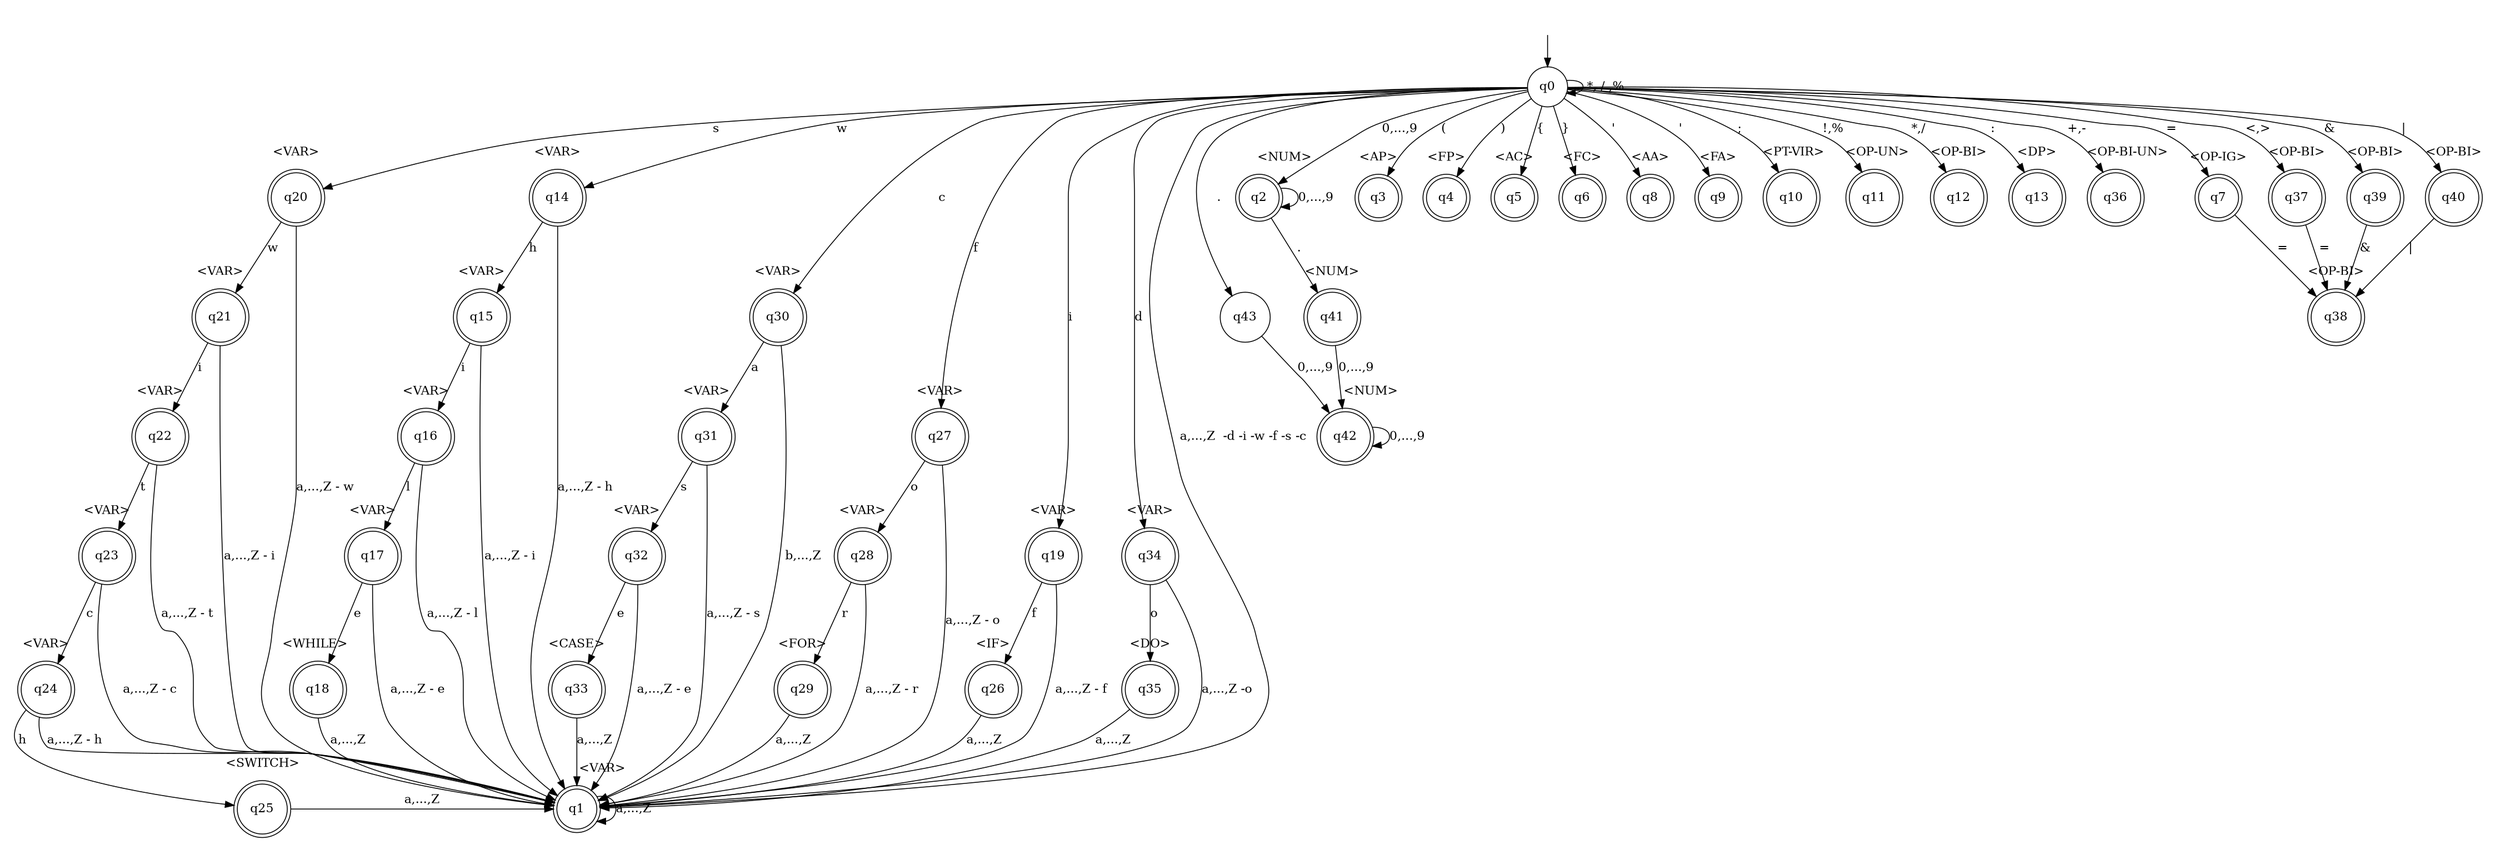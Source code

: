 digraph AFD {


  node [shape = circle];

	rankdir=DU; 
	size="30"
	node [shape = circle];



      subgraph cluster20{
          node [shape = doublecircle];
          q20
          label = "<VAR>";
          color = white
      }
      subgraph cluster21{
          node [shape = doublecircle];
          q21
          label = "<VAR>";
          color = white
      }
      subgraph cluster22{
          node [shape = doublecircle];
          q22
          label = "<VAR>";
          color = white
      }
      subgraph cluster23{
          node [shape = doublecircle];
          q23
          label = "<VAR>";
          color = white
      }
      subgraph cluster24{
          node [shape = doublecircle];
          q24
          label = "<VAR>";
          color = white
      }
      subgraph cluster25{
          node [shape = doublecircle];
          q25
          label = "<SWITCH>";
          color = white
      }
      subgraph cluster14{
          node [shape = doublecircle];
          q14
          label = "<VAR>";
          color = white
      }
      subgraph cluster15{
          node [shape = doublecircle];
          q15
          label = "<VAR>";
          color = white
      }
      subgraph cluster16{
          node [shape = doublecircle];
          q16
          label = "<VAR>";
          color = white
      }
      subgraph cluster17{
          node [shape = doublecircle];
          q17
          label = "<VAR>";
          color = white
      }
      subgraph cluster18{
          node [shape = doublecircle];
          q18
          label = "<WHILE>";
          color = white
      }
      subgraph cluster30{
          node [shape = doublecircle];
          q30
          label = "<VAR>";
          color = white
      }
      subgraph cluster31{
          node [shape = doublecircle];
          q31
          label = "<VAR>";
          color = white
      }
      subgraph cluster32{
          node [shape = doublecircle];
          q32
          label = "<VAR>";
          color = white
      }
      subgraph cluster33{
          node [shape = doublecircle];
          q33
          label = "<CASE>";
          color = white
      }
      subgraph cluster26{
          node [shape = doublecircle];
          q26
          label = "<IF>";
          color = white
      }
      subgraph cluster27{
          node [shape = doublecircle];
          q27
          label = "<VAR>";
          color = white
      }
      subgraph cluster28{
          node [shape = doublecircle];
          q28
          label = "<VAR>";
          color = white
      }
      subgraph cluster29{
          node [shape = doublecircle];
          q29
          label = "<FOR>";
          color = white
      }
      subgraph cluster19{
          node [shape = doublecircle];
          q19
          label = "<VAR>";
          color = white
      }
      subgraph cluster34{
          node [shape = doublecircle];
          q34
          label = "<VAR>";
          color = white
      }
      subgraph cluster35{
          node [shape = doublecircle];
          q35
          label = "<DO>";
          color = white
      }
      subgraph cluster1 {
         node [shape = doublecircle];
         q1
         label = "<VAR>";
         color=white
      }
      subgraph cluster43 {
         node [shape = circle];
         q43
         label = "";
         color=white
      }
      subgraph cluster2 {
         node [shape = doublecircle];
         q2
         label = "<NUM>";
         color=white
      }
      subgraph cluster3 {
         node [shape = doublecircle];
         q3
         label = "<AP>";
         color=white
      }
      subgraph cluster4 {
         node [shape = doublecircle];
         q4
         label = "<FP>";
         color=white
      }

    	subgraph cluster5{
        	node [shape = doublecircle];
        	q5
        	label= "<AC>";
        	color=white
    	}
    	subgraph cluster6{
        	node [shape = doublecircle];
        	q6
        	label = "<FC>";
        	color = white
    	}

    	subgraph cluster8{
        	node [shape = doublecircle];
        	q8
        	label = "<AA>";
        	color = white
    	}
    	subgraph cluster9{
        	node [shape = doublecircle];
        	q9
        	label = "<FA>";
        	color = white
    	}
    	subgraph cluster10{
        	node [shape = doublecircle];
        	q10
        	label = "<PT-VIR>";
        	color = white
    	}

    	subgraph cluster11{
        	node [shape = doublecircle];
        	q11
        	label = "<OP-UN>";
        	color = white
    	}
    	subgraph cluster12{
        	node [shape = doublecircle];
        	q12
        	label = "<OP-BI>";
        	color = white
      }
      subgraph cluster38{
          node [shape =doublecircle];
          q38
          label = "<OP-BI>";
          color=white
      }
    	subgraph cluster13{
        	node [shape = doublecircle];
        	q13
        	label = "<DP>";
        	color = white
    	}
      subgraph cluster36{
          node [shape =doublecircle];
          q36
          label = "<OP-BI-UN>";
          color=white
      }
      subgraph cluster7 {
        	node [shape = doublecircle];
        	q7
        	label = "<OP-IG>";
        	color = white
    	}
      subgraph cluster37{
          node [shape =doublecircle];
          q37
          label = "<OP-BI>";
          color=white
      }

      subgraph cluster39{
          node [shape =doublecircle];
          q39
          label = "<OP-BI>";
          color=white
      }
      subgraph cluster40{
          node [shape =doublecircle];
          q40
          label = "<OP-BI>";
          color=white
      }

      subgraph cluster38{
          node [shape =doublecircle];
          q38
          color=white
          label = "<OP-BI>";
      }
      subgraph cluster41{
          node [shape =doublecircle];
          q41
          color=white
          label = "<NUM>";
      }
      subgraph cluster42{
          node [shape =doublecircle];
          q42
          color=white
          label = "<NUM>";
      }




	q0 -> q0 [label = " *, / ,%"];
	q0 -> q1  [label = "a,...,Z  -d -i -w -f -s -c"];
	q1 -> q1 [label = "a,...,Z"];
	q0 -> q2 -> q2 [label = "0,...,9"];
  q2 -> q41 [label = " . "];
  q41 -> q42 -> q42 [label = "0,...,9"];
	q0 -> q3 [label = "("];
	q0 -> q4 [label = ")"];
	q0 -> q5 [label = "{"];
	q0 -> q6 [label = "}"];
	q0 -> q7 [label = "="];
	q0 -> q8 [label = " ' "];
	q0 -> q9 [label = " ' "];
	q0 -> q10 [label = ";"];
	q0 -> q11 [label = " !,% "];
	q0 -> q12 [label = " *,/ "];
  q0 -> q37 [label = "<,>"];
  q0 -> q39 [label = "&"];
  q0 -> q43 [label = " . "];
  q43 -> q42 [label = "0,...,9"]
  q39 -> q38 [label = "&"];
  q0 -> q40 [label = "|"];
  q40 -> q38 [label = "|"];
  q37 -> q38 [label = " = "];
  q7 -> q38 [label = " = "];
	q0 -> q13 [label = " : "];
	q0 -> q36 [label = " +,- "];
	q0 -> q14 [label = "w"];
	q14 -> q15 [label = "h"];
	q15 -> q16 [label = "i"];
	q16 -> q17 [label = "l"];
	q17 -> q18 [label = "e"];
	q14 -> q1 [label = "a,...,Z - h"];
	q15 -> q1 [label = "a,...,Z - i"];
	q16 -> q1 [label = "a,...,Z - l"];
	q17 -> q1 [label = "a,...,Z - e"];
	q0 -> q19 [label = "i"];
	q19 -> q26 [label = "f"];
	q19 -> q1 [label = "a,...,Z - f"];
	q0 -> q20 [label = "s"];
	q20 -> q21 [label = "w"];
	q21 -> q22 [label = "i"];
	q22 -> q23 [label = "t"];
	q23 -> q24 [label = "c"];
	q24 -> q25 [label = "h"];
	q20 -> q1 [label = "a,...,Z - w"];
	q21 -> q1 [label = "a,...,Z - i"];
	q22 -> q1 [label = "a,...,Z - t"];
	q23 -> q1 [label = "a,...,Z - c"];
	q24 -> q1 [label = "a,...,Z - h"];
	q0 -> q27 [label = "f"];
	q27 -> q28 [label = "o"];
	q28 -> q29 [label = "r"];
	q27 -> q1 [label = "\na,...,Z - o"];
	q28 -> q1 [label = "a,...,Z - r"];
	q0 -> q30 [label = "c"];
	q30 -> q31 [label ="a"];
	q31 -> q32 [label="s"];
	q32 -> q33 [label="e"];
	q30 -> q1 [label = "b,...,Z"];
	q31 -> q1 [label = "a,...,Z - s "];
	q32 -> q1 [label = "a,...,Z - e"];
	q0 -> q34 [label = "d"];
	q34 -> q35 [label = "o"];
	q34 -> q1 [label = "a,...,Z -o"]
	q33 -> q1 [label = "a,...,Z"]
	q18 -> q1 [label = "a,...,Z"]
	q29 -> q1 [label = "a,...,Z"]
	q25 -> q1 [label = "a,...,Z"]
	q35 -> q1 [label = "a,...,Z"]
	q26 -> q1 [label = "a,...,Z"]


	node [shape = none, label=""];
	 s -> q0 ;

}
